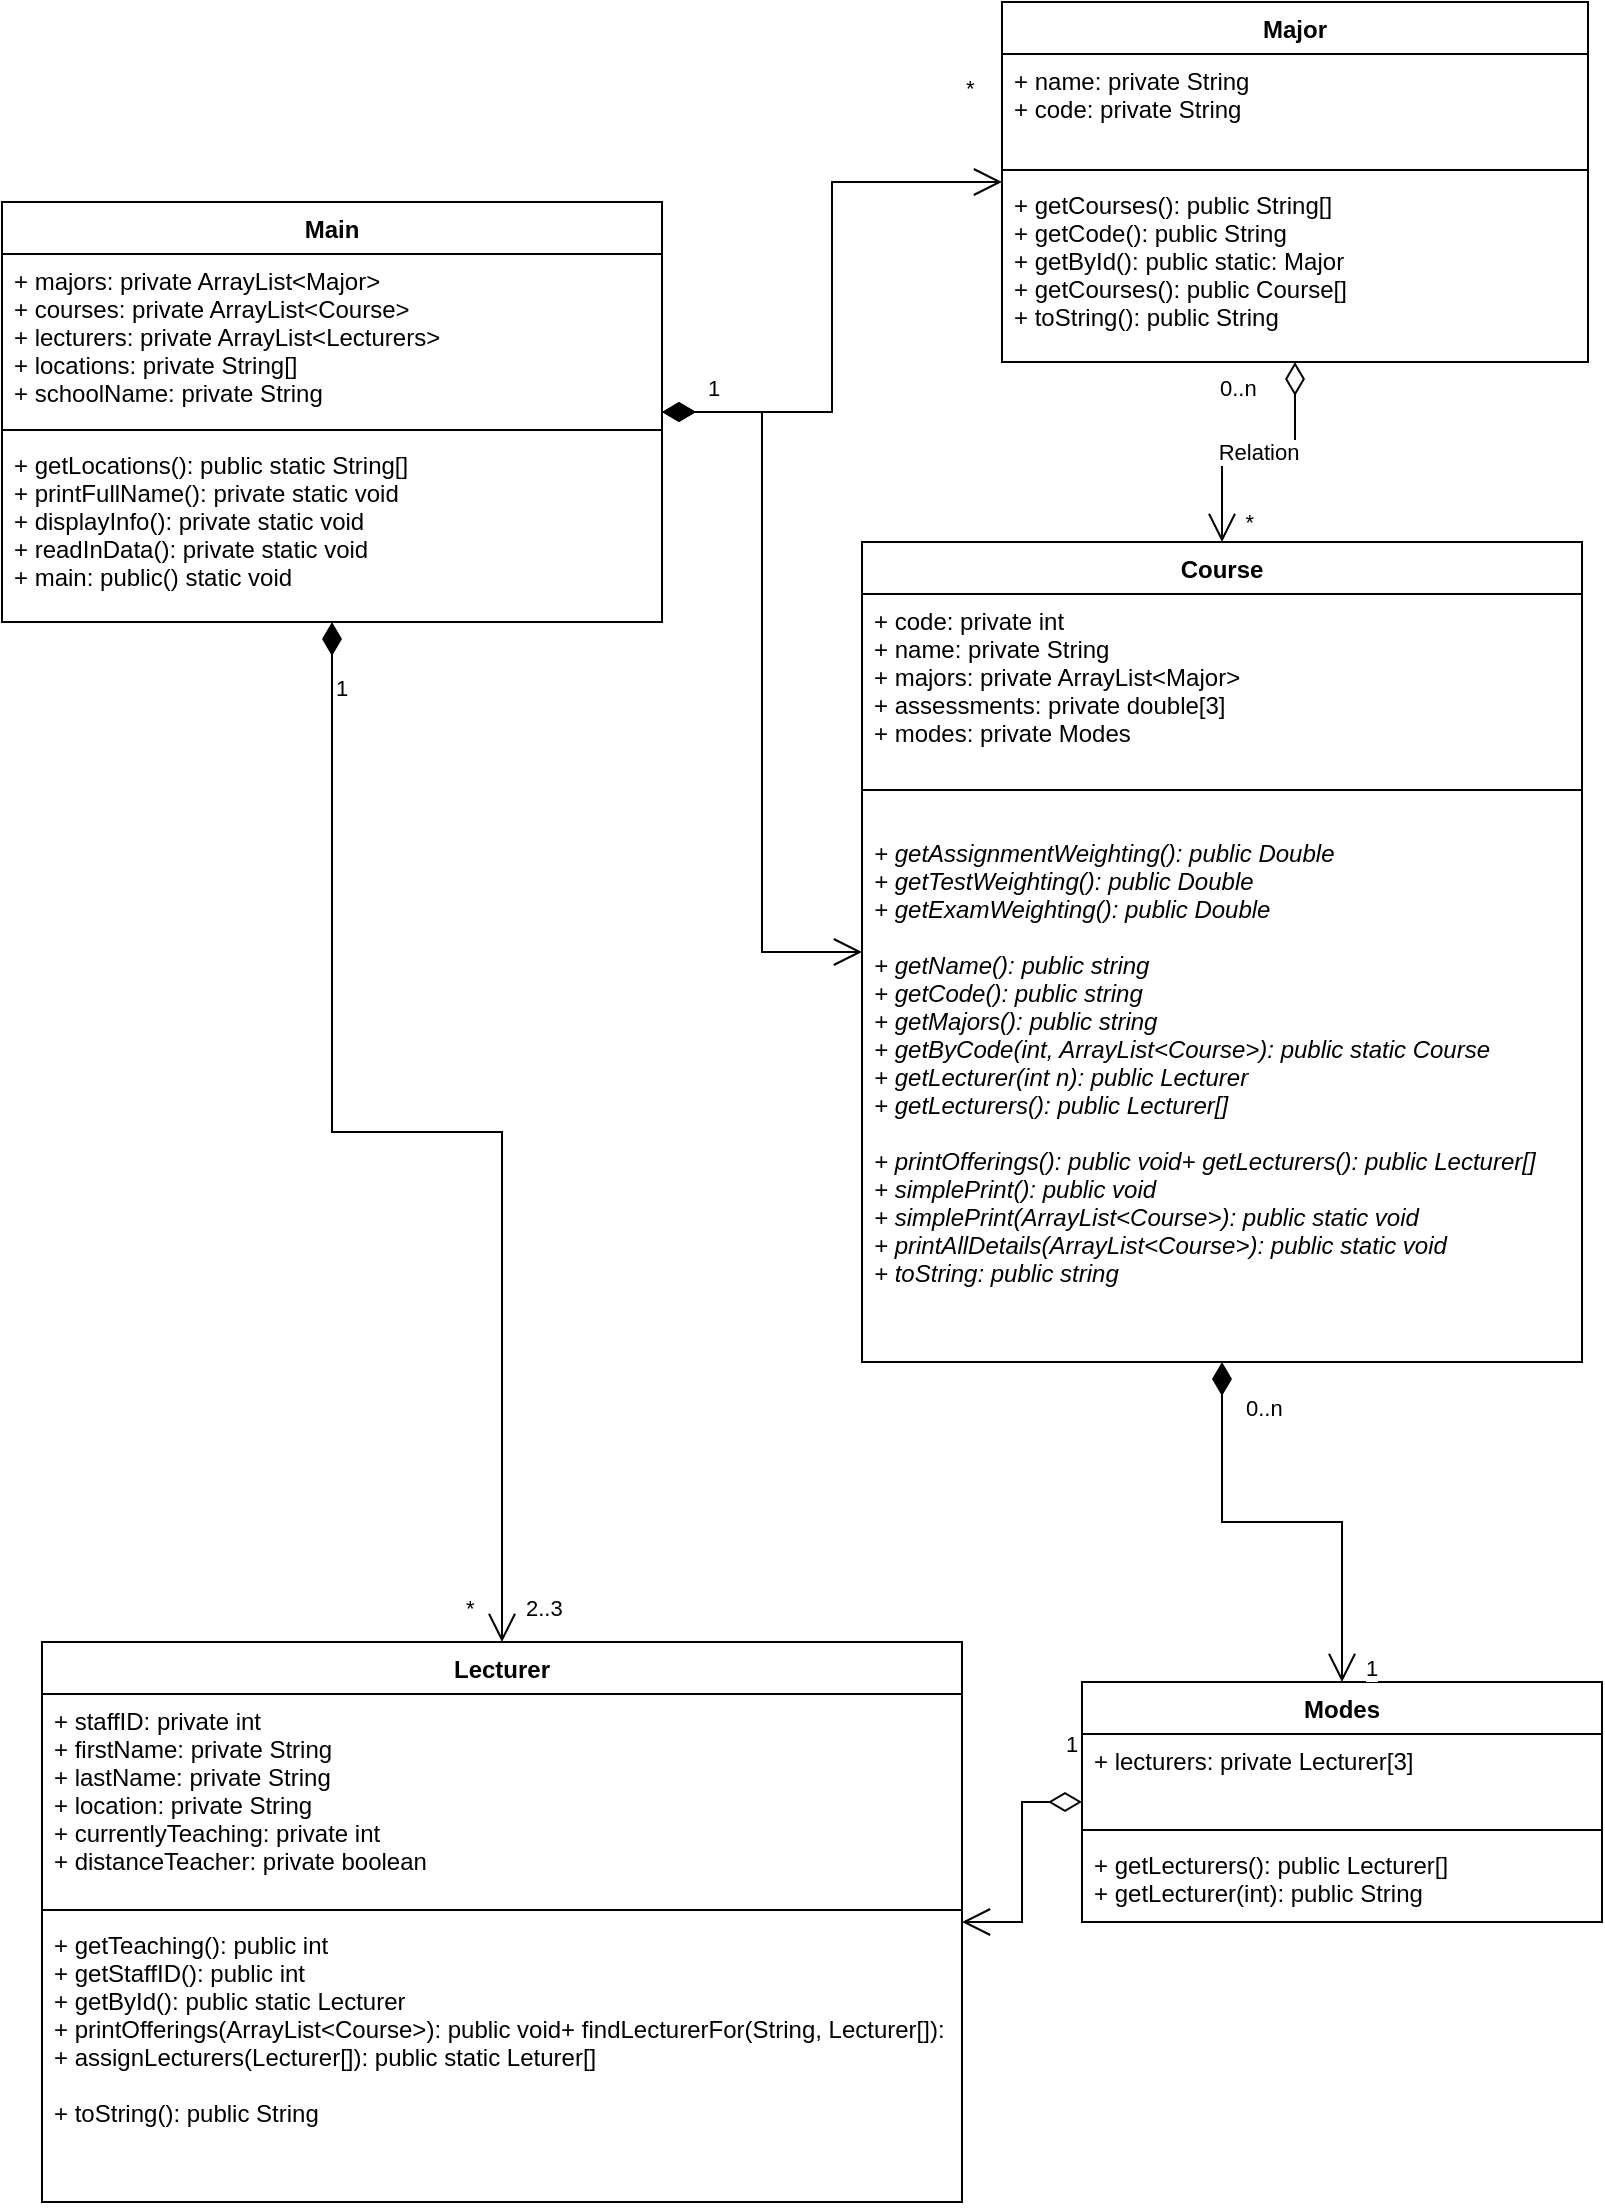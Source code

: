 <mxfile version="17.4.0" type="device"><diagram id="C5RBs43oDa-KdzZeNtuy" name="Page-1"><mxGraphModel dx="2030" dy="1075" grid="1" gridSize="10" guides="1" tooltips="1" connect="1" arrows="1" fold="1" page="1" pageScale="1" pageWidth="827" pageHeight="1169" math="0" shadow="0"><root><mxCell id="WIyWlLk6GJQsqaUBKTNV-0"/><mxCell id="WIyWlLk6GJQsqaUBKTNV-1" parent="WIyWlLk6GJQsqaUBKTNV-0"/><mxCell id="rufBKPDrIvD1y-BznzGg-0" value="Main" style="swimlane;fontStyle=1;align=center;verticalAlign=top;childLayout=stackLayout;horizontal=1;startSize=26;horizontalStack=0;resizeParent=1;resizeParentMax=0;resizeLast=0;collapsible=1;marginBottom=0;" parent="WIyWlLk6GJQsqaUBKTNV-1" vertex="1"><mxGeometry x="20" y="150" width="330" height="210" as="geometry"/></mxCell><mxCell id="rufBKPDrIvD1y-BznzGg-1" value="+ majors: private ArrayList&lt;Major&gt;&#xA;+ courses: private ArrayList&lt;Course&gt;&#xA;+ lecturers: private ArrayList&lt;Lecturers&gt;&#xA;+ locations: private String[]&#xA;+ schoolName: private String&#xA;&#xA;" style="text;strokeColor=none;fillColor=none;align=left;verticalAlign=top;spacingLeft=4;spacingRight=4;overflow=hidden;rotatable=0;points=[[0,0.5],[1,0.5]];portConstraint=eastwest;" parent="rufBKPDrIvD1y-BznzGg-0" vertex="1"><mxGeometry y="26" width="330" height="84" as="geometry"/></mxCell><mxCell id="rufBKPDrIvD1y-BznzGg-2" value="" style="line;strokeWidth=1;fillColor=none;align=left;verticalAlign=middle;spacingTop=-1;spacingLeft=3;spacingRight=3;rotatable=0;labelPosition=right;points=[];portConstraint=eastwest;" parent="rufBKPDrIvD1y-BznzGg-0" vertex="1"><mxGeometry y="110" width="330" height="8" as="geometry"/></mxCell><mxCell id="rufBKPDrIvD1y-BznzGg-3" value="+ getLocations(): public static String[]&#xA;+ printFullName(): private static void&#xA;+ displayInfo(): private static void&#xA;+ readInData(): private static void&#xA;+ main: public() static void&#xA;" style="text;strokeColor=none;fillColor=none;align=left;verticalAlign=top;spacingLeft=4;spacingRight=4;overflow=hidden;rotatable=0;points=[[0,0.5],[1,0.5]];portConstraint=eastwest;" parent="rufBKPDrIvD1y-BznzGg-0" vertex="1"><mxGeometry y="118" width="330" height="92" as="geometry"/></mxCell><mxCell id="rufBKPDrIvD1y-BznzGg-8" value="Course" style="swimlane;fontStyle=1;align=center;verticalAlign=top;childLayout=stackLayout;horizontal=1;startSize=26;horizontalStack=0;resizeParent=1;resizeParentMax=0;resizeLast=0;collapsible=1;marginBottom=0;" parent="WIyWlLk6GJQsqaUBKTNV-1" vertex="1"><mxGeometry x="450" y="320" width="360" height="410" as="geometry"/></mxCell><mxCell id="rufBKPDrIvD1y-BznzGg-9" value="+ code: private int&#xA;+ name: private String&#xA;+ majors: private ArrayList&lt;Major&gt;&#xA;+ assessments: private double[3]&#xA;+ modes: private Modes&#xA;" style="text;strokeColor=none;fillColor=none;align=left;verticalAlign=top;spacingLeft=4;spacingRight=4;overflow=hidden;rotatable=0;points=[[0,0.5],[1,0.5]];portConstraint=eastwest;" parent="rufBKPDrIvD1y-BznzGg-8" vertex="1"><mxGeometry y="26" width="360" height="94" as="geometry"/></mxCell><mxCell id="rufBKPDrIvD1y-BznzGg-10" value="" style="line;strokeWidth=1;fillColor=none;align=left;verticalAlign=middle;spacingTop=-1;spacingLeft=3;spacingRight=3;rotatable=0;labelPosition=right;points=[];portConstraint=eastwest;" parent="rufBKPDrIvD1y-BznzGg-8" vertex="1"><mxGeometry y="120" width="360" height="8" as="geometry"/></mxCell><mxCell id="rufBKPDrIvD1y-BznzGg-11" value="&#xA;+ getAssignmentWeighting(): public Double&#xA;+ getTestWeighting(): public Double&#xA;+ getExamWeighting(): public Double&#xA;&#xA;+ getName(): public string&#xA;+ getCode(): public string&#xA;+ getMajors(): public string&#xA;+ getByCode(int, ArrayList&lt;Course&gt;): public static Course&#xA;+ getLecturer(int n): public Lecturer&#xA;+ getLecturers(): public Lecturer[]&#xA;&#xA;+ printOfferings(): public void+ getLecturers(): public Lecturer[]&#xA;+ simplePrint(): public void&#xA;+ simplePrint(ArrayList&lt;Course&gt;): public static void&#xA;+ printAllDetails(ArrayList&lt;Course&gt;): public static void&#xA;+ toString: public string" style="text;strokeColor=none;fillColor=none;align=left;verticalAlign=top;spacingLeft=4;spacingRight=4;overflow=hidden;rotatable=0;points=[[0,0.5],[1,0.5]];portConstraint=eastwest;fontStyle=2" parent="rufBKPDrIvD1y-BznzGg-8" vertex="1"><mxGeometry y="128" width="360" height="282" as="geometry"/></mxCell><mxCell id="rufBKPDrIvD1y-BznzGg-12" value="Major" style="swimlane;fontStyle=1;align=center;verticalAlign=top;childLayout=stackLayout;horizontal=1;startSize=26;horizontalStack=0;resizeParent=1;resizeParentMax=0;resizeLast=0;collapsible=1;marginBottom=0;" parent="WIyWlLk6GJQsqaUBKTNV-1" vertex="1"><mxGeometry x="520" y="50" width="293" height="180" as="geometry"/></mxCell><mxCell id="rufBKPDrIvD1y-BznzGg-13" value="+ name: private String&#xA;+ code: private String" style="text;strokeColor=none;fillColor=none;align=left;verticalAlign=top;spacingLeft=4;spacingRight=4;overflow=hidden;rotatable=0;points=[[0,0.5],[1,0.5]];portConstraint=eastwest;" parent="rufBKPDrIvD1y-BznzGg-12" vertex="1"><mxGeometry y="26" width="293" height="54" as="geometry"/></mxCell><mxCell id="rufBKPDrIvD1y-BznzGg-14" value="" style="line;strokeWidth=1;fillColor=none;align=left;verticalAlign=middle;spacingTop=-1;spacingLeft=3;spacingRight=3;rotatable=0;labelPosition=right;points=[];portConstraint=eastwest;" parent="rufBKPDrIvD1y-BznzGg-12" vertex="1"><mxGeometry y="80" width="293" height="8" as="geometry"/></mxCell><mxCell id="rufBKPDrIvD1y-BznzGg-15" value="+ getCourses(): public String[]&#xA;+ getCode(): public String&#xA;+ getById(): public static: Major&#xA;+ getCourses(): public Course[]&#xA;+ toString(): public String&#xA;&#xA;" style="text;strokeColor=none;fillColor=none;align=left;verticalAlign=top;spacingLeft=4;spacingRight=4;overflow=hidden;rotatable=0;points=[[0,0.5],[1,0.5]];portConstraint=eastwest;" parent="rufBKPDrIvD1y-BznzGg-12" vertex="1"><mxGeometry y="88" width="293" height="92" as="geometry"/></mxCell><mxCell id="rufBKPDrIvD1y-BznzGg-16" value="Lecturer" style="swimlane;fontStyle=1;align=center;verticalAlign=top;childLayout=stackLayout;horizontal=1;startSize=26;horizontalStack=0;resizeParent=1;resizeParentMax=0;resizeLast=0;collapsible=1;marginBottom=0;" parent="WIyWlLk6GJQsqaUBKTNV-1" vertex="1"><mxGeometry x="40" y="870" width="460" height="280" as="geometry"/></mxCell><mxCell id="rufBKPDrIvD1y-BznzGg-17" value="+ staffID: private int&#xA;+ firstName: private String&#xA;+ lastName: private String&#xA;+ location: private String&#xA;+ currentlyTeaching: private int&#xA;+ distanceTeacher: private boolean&#xA;" style="text;strokeColor=none;fillColor=none;align=left;verticalAlign=top;spacingLeft=4;spacingRight=4;overflow=hidden;rotatable=0;points=[[0,0.5],[1,0.5]];portConstraint=eastwest;" parent="rufBKPDrIvD1y-BznzGg-16" vertex="1"><mxGeometry y="26" width="460" height="104" as="geometry"/></mxCell><mxCell id="rufBKPDrIvD1y-BznzGg-18" value="" style="line;strokeWidth=1;fillColor=none;align=left;verticalAlign=middle;spacingTop=-1;spacingLeft=3;spacingRight=3;rotatable=0;labelPosition=right;points=[];portConstraint=eastwest;" parent="rufBKPDrIvD1y-BznzGg-16" vertex="1"><mxGeometry y="130" width="460" height="8" as="geometry"/></mxCell><mxCell id="rufBKPDrIvD1y-BznzGg-19" value="+ getTeaching(): public int&#xA;+ getStaffID(): public int&#xA;+ getById(): public static Lecturer&#xA;+ printOfferings(ArrayList&lt;Course&gt;): public void+ findLecturerFor(String, Lecturer[]): private static Lecturer&#xA;+ assignLecturers(Lecturer[]): public static Leturer[] &#xA;&#xA;+ toString(): public String" style="text;strokeColor=none;fillColor=none;align=left;verticalAlign=top;spacingLeft=4;spacingRight=4;overflow=hidden;rotatable=0;points=[[0,0.5],[1,0.5]];portConstraint=eastwest;" parent="rufBKPDrIvD1y-BznzGg-16" vertex="1"><mxGeometry y="138" width="460" height="142" as="geometry"/></mxCell><mxCell id="rufBKPDrIvD1y-BznzGg-20" value="Modes" style="swimlane;fontStyle=1;align=center;verticalAlign=top;childLayout=stackLayout;horizontal=1;startSize=26;horizontalStack=0;resizeParent=1;resizeParentMax=0;resizeLast=0;collapsible=1;marginBottom=0;" parent="WIyWlLk6GJQsqaUBKTNV-1" vertex="1"><mxGeometry x="560" y="890" width="260" height="120" as="geometry"/></mxCell><mxCell id="rufBKPDrIvD1y-BznzGg-21" value="+ lecturers: private Lecturer[3]" style="text;strokeColor=none;fillColor=none;align=left;verticalAlign=top;spacingLeft=4;spacingRight=4;overflow=hidden;rotatable=0;points=[[0,0.5],[1,0.5]];portConstraint=eastwest;" parent="rufBKPDrIvD1y-BznzGg-20" vertex="1"><mxGeometry y="26" width="260" height="44" as="geometry"/></mxCell><mxCell id="rufBKPDrIvD1y-BznzGg-22" value="" style="line;strokeWidth=1;fillColor=none;align=left;verticalAlign=middle;spacingTop=-1;spacingLeft=3;spacingRight=3;rotatable=0;labelPosition=right;points=[];portConstraint=eastwest;" parent="rufBKPDrIvD1y-BznzGg-20" vertex="1"><mxGeometry y="70" width="260" height="8" as="geometry"/></mxCell><mxCell id="rufBKPDrIvD1y-BznzGg-23" value="+ getLecturers(): public Lecturer[]&#xA;+ getLecturer(int): public String" style="text;strokeColor=none;fillColor=none;align=left;verticalAlign=top;spacingLeft=4;spacingRight=4;overflow=hidden;rotatable=0;points=[[0,0.5],[1,0.5]];portConstraint=eastwest;" parent="rufBKPDrIvD1y-BznzGg-20" vertex="1"><mxGeometry y="78" width="260" height="42" as="geometry"/></mxCell><mxCell id="rufBKPDrIvD1y-BznzGg-29" value="" style="endArrow=open;html=1;endSize=12;startArrow=diamondThin;startSize=14;startFill=1;edgeStyle=orthogonalEdgeStyle;align=left;verticalAlign=bottom;rounded=0;" parent="WIyWlLk6GJQsqaUBKTNV-1" source="rufBKPDrIvD1y-BznzGg-8" target="rufBKPDrIvD1y-BznzGg-20" edge="1"><mxGeometry x="-1" y="3" relative="1" as="geometry"><mxPoint x="424" y="459" as="sourcePoint"/><mxPoint x="484" y="510" as="targetPoint"/></mxGeometry></mxCell><mxCell id="rufBKPDrIvD1y-BznzGg-34" value="" style="endArrow=open;html=1;endSize=12;startArrow=diamondThin;startSize=14;startFill=1;edgeStyle=orthogonalEdgeStyle;align=left;verticalAlign=bottom;rounded=0;" parent="WIyWlLk6GJQsqaUBKTNV-1" source="rufBKPDrIvD1y-BznzGg-0" target="rufBKPDrIvD1y-BznzGg-8" edge="1"><mxGeometry x="0.29" y="-273" relative="1" as="geometry"><mxPoint x="530" y="110" as="sourcePoint"/><mxPoint x="690" y="110" as="targetPoint"/><mxPoint as="offset"/></mxGeometry></mxCell><mxCell id="rufBKPDrIvD1y-BznzGg-35" value="1" style="endArrow=open;html=1;endSize=12;startArrow=diamondThin;startSize=14;startFill=1;edgeStyle=orthogonalEdgeStyle;align=left;verticalAlign=bottom;rounded=0;" parent="WIyWlLk6GJQsqaUBKTNV-1" source="rufBKPDrIvD1y-BznzGg-0" target="rufBKPDrIvD1y-BznzGg-12" edge="1"><mxGeometry x="-0.853" y="3" relative="1" as="geometry"><mxPoint x="550" y="110" as="sourcePoint"/><mxPoint x="710" y="110" as="targetPoint"/><mxPoint as="offset"/></mxGeometry></mxCell><mxCell id="rufBKPDrIvD1y-BznzGg-37" value="1" style="endArrow=open;html=1;endSize=12;startArrow=diamondThin;startSize=14;startFill=1;edgeStyle=orthogonalEdgeStyle;align=left;verticalAlign=bottom;rounded=0;" parent="WIyWlLk6GJQsqaUBKTNV-1" source="rufBKPDrIvD1y-BznzGg-0" target="rufBKPDrIvD1y-BznzGg-16" edge="1"><mxGeometry x="-0.859" relative="1" as="geometry"><mxPoint x="10" y="140" as="sourcePoint"/><mxPoint x="170" y="140" as="targetPoint"/><mxPoint as="offset"/></mxGeometry></mxCell><mxCell id="rufBKPDrIvD1y-BznzGg-38" value="1" style="endArrow=open;html=1;endSize=12;startArrow=diamondThin;startSize=14;startFill=0;edgeStyle=orthogonalEdgeStyle;align=left;verticalAlign=bottom;rounded=0;" parent="WIyWlLk6GJQsqaUBKTNV-1" source="rufBKPDrIvD1y-BznzGg-20" target="rufBKPDrIvD1y-BznzGg-16" edge="1"><mxGeometry x="-0.833" y="-20" relative="1" as="geometry"><mxPoint x="64" y="760" as="sourcePoint"/><mxPoint x="224" y="760" as="targetPoint"/><mxPoint as="offset"/></mxGeometry></mxCell><mxCell id="rufBKPDrIvD1y-BznzGg-39" value="Relation" style="endArrow=open;html=1;endSize=12;startArrow=diamondThin;startSize=14;startFill=0;edgeStyle=orthogonalEdgeStyle;rounded=0;" parent="WIyWlLk6GJQsqaUBKTNV-1" source="rufBKPDrIvD1y-BznzGg-12" target="rufBKPDrIvD1y-BznzGg-8" edge="1"><mxGeometry relative="1" as="geometry"><mxPoint x="624" y="500" as="sourcePoint"/><mxPoint x="784" y="500" as="targetPoint"/></mxGeometry></mxCell><mxCell id="rufBKPDrIvD1y-BznzGg-40" value="0..n" style="edgeLabel;resizable=0;html=1;align=left;verticalAlign=top;" parent="rufBKPDrIvD1y-BznzGg-39" connectable="0" vertex="1"><mxGeometry x="-1" relative="1" as="geometry"><mxPoint x="-40" as="offset"/></mxGeometry></mxCell><mxCell id="rufBKPDrIvD1y-BznzGg-41" value="&lt;div&gt;*&lt;/div&gt;" style="edgeLabel;resizable=0;html=1;align=right;verticalAlign=top;" parent="rufBKPDrIvD1y-BznzGg-39" connectable="0" vertex="1"><mxGeometry x="1" relative="1" as="geometry"><mxPoint x="16" y="-23" as="offset"/></mxGeometry></mxCell><mxCell id="rufBKPDrIvD1y-BznzGg-43" value="&lt;div&gt;1&lt;/div&gt;" style="edgeLabel;resizable=0;html=1;align=left;verticalAlign=top;" parent="WIyWlLk6GJQsqaUBKTNV-1" connectable="0" vertex="1"><mxGeometry x="700" y="870" as="geometry"/></mxCell><mxCell id="rufBKPDrIvD1y-BznzGg-45" value="&lt;div&gt;2..3&lt;/div&gt;" style="edgeLabel;resizable=0;html=1;align=left;verticalAlign=top;" parent="WIyWlLk6GJQsqaUBKTNV-1" connectable="0" vertex="1"><mxGeometry x="280" y="840" as="geometry"/></mxCell><mxCell id="rufBKPDrIvD1y-BznzGg-46" value="&lt;div&gt;0..n&lt;/div&gt;&lt;div&gt;&lt;br&gt;&lt;/div&gt;" style="edgeLabel;resizable=0;html=1;align=left;verticalAlign=top;" parent="WIyWlLk6GJQsqaUBKTNV-1" connectable="0" vertex="1"><mxGeometry x="640" y="740" as="geometry"/></mxCell><mxCell id="rufBKPDrIvD1y-BznzGg-48" value="&lt;div&gt;*&lt;/div&gt;" style="edgeLabel;resizable=0;html=1;align=left;verticalAlign=top;" parent="WIyWlLk6GJQsqaUBKTNV-1" connectable="0" vertex="1"><mxGeometry x="250" y="840" as="geometry"/></mxCell><mxCell id="rufBKPDrIvD1y-BznzGg-49" value="&lt;div&gt;*&lt;/div&gt;" style="edgeLabel;resizable=0;html=1;align=left;verticalAlign=top;" parent="WIyWlLk6GJQsqaUBKTNV-1" connectable="0" vertex="1"><mxGeometry x="500" y="80" as="geometry"/></mxCell></root></mxGraphModel></diagram></mxfile>